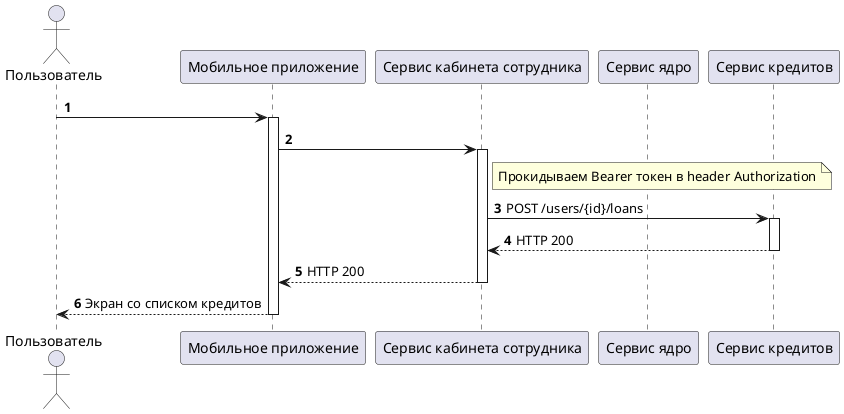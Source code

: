 @startuml
'https://plantuml.com/sequence-diagram

autonumber

actor "Пользователь" as User
participant "Мобильное приложение" as MobileApp
participant "Сервис кабинета сотрудника" as EmployerService
participant "Сервис ядро" as CoreService
participant "Сервис кредитов" as LoanService

User -> MobileApp
activate MobileApp

    MobileApp -> EmployerService
    activate EmployerService

        note right EmployerService
        Прокидываем Bearer токен в header Authorization
        end note

        EmployerService -> LoanService: POST /users/{id}/loans
        activate LoanService
        return HTTP 200
    return HTTP 200
return Экран со списком кредитов

@enduml